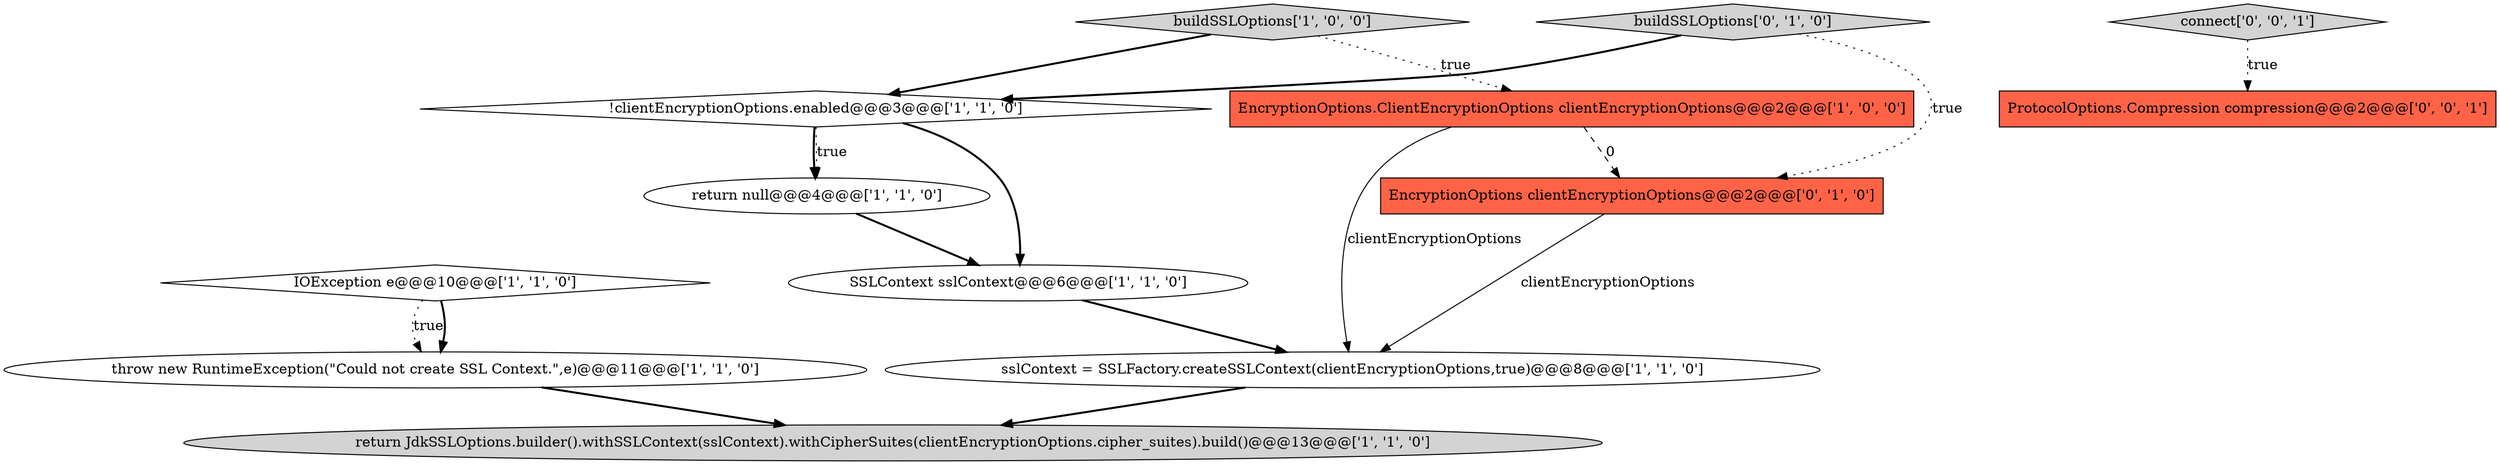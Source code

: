 digraph {
8 [style = filled, label = "SSLContext sslContext@@@6@@@['1', '1', '0']", fillcolor = white, shape = ellipse image = "AAA0AAABBB1BBB"];
9 [style = filled, label = "EncryptionOptions clientEncryptionOptions@@@2@@@['0', '1', '0']", fillcolor = tomato, shape = box image = "AAA1AAABBB2BBB"];
7 [style = filled, label = "IOException e@@@10@@@['1', '1', '0']", fillcolor = white, shape = diamond image = "AAA0AAABBB1BBB"];
4 [style = filled, label = "buildSSLOptions['1', '0', '0']", fillcolor = lightgray, shape = diamond image = "AAA0AAABBB1BBB"];
0 [style = filled, label = "EncryptionOptions.ClientEncryptionOptions clientEncryptionOptions@@@2@@@['1', '0', '0']", fillcolor = tomato, shape = box image = "AAA1AAABBB1BBB"];
10 [style = filled, label = "buildSSLOptions['0', '1', '0']", fillcolor = lightgray, shape = diamond image = "AAA0AAABBB2BBB"];
2 [style = filled, label = "throw new RuntimeException(\"Could not create SSL Context.\",e)@@@11@@@['1', '1', '0']", fillcolor = white, shape = ellipse image = "AAA0AAABBB1BBB"];
11 [style = filled, label = "ProtocolOptions.Compression compression@@@2@@@['0', '0', '1']", fillcolor = tomato, shape = box image = "AAA0AAABBB3BBB"];
1 [style = filled, label = "return JdkSSLOptions.builder().withSSLContext(sslContext).withCipherSuites(clientEncryptionOptions.cipher_suites).build()@@@13@@@['1', '1', '0']", fillcolor = lightgray, shape = ellipse image = "AAA0AAABBB1BBB"];
6 [style = filled, label = "sslContext = SSLFactory.createSSLContext(clientEncryptionOptions,true)@@@8@@@['1', '1', '0']", fillcolor = white, shape = ellipse image = "AAA0AAABBB1BBB"];
3 [style = filled, label = "return null@@@4@@@['1', '1', '0']", fillcolor = white, shape = ellipse image = "AAA0AAABBB1BBB"];
5 [style = filled, label = "!clientEncryptionOptions.enabled@@@3@@@['1', '1', '0']", fillcolor = white, shape = diamond image = "AAA0AAABBB1BBB"];
12 [style = filled, label = "connect['0', '0', '1']", fillcolor = lightgray, shape = diamond image = "AAA0AAABBB3BBB"];
5->3 [style = bold, label=""];
7->2 [style = dotted, label="true"];
5->8 [style = bold, label=""];
6->1 [style = bold, label=""];
9->6 [style = solid, label="clientEncryptionOptions"];
0->6 [style = solid, label="clientEncryptionOptions"];
8->6 [style = bold, label=""];
0->9 [style = dashed, label="0"];
10->5 [style = bold, label=""];
5->3 [style = dotted, label="true"];
10->9 [style = dotted, label="true"];
7->2 [style = bold, label=""];
4->5 [style = bold, label=""];
3->8 [style = bold, label=""];
2->1 [style = bold, label=""];
4->0 [style = dotted, label="true"];
12->11 [style = dotted, label="true"];
}
